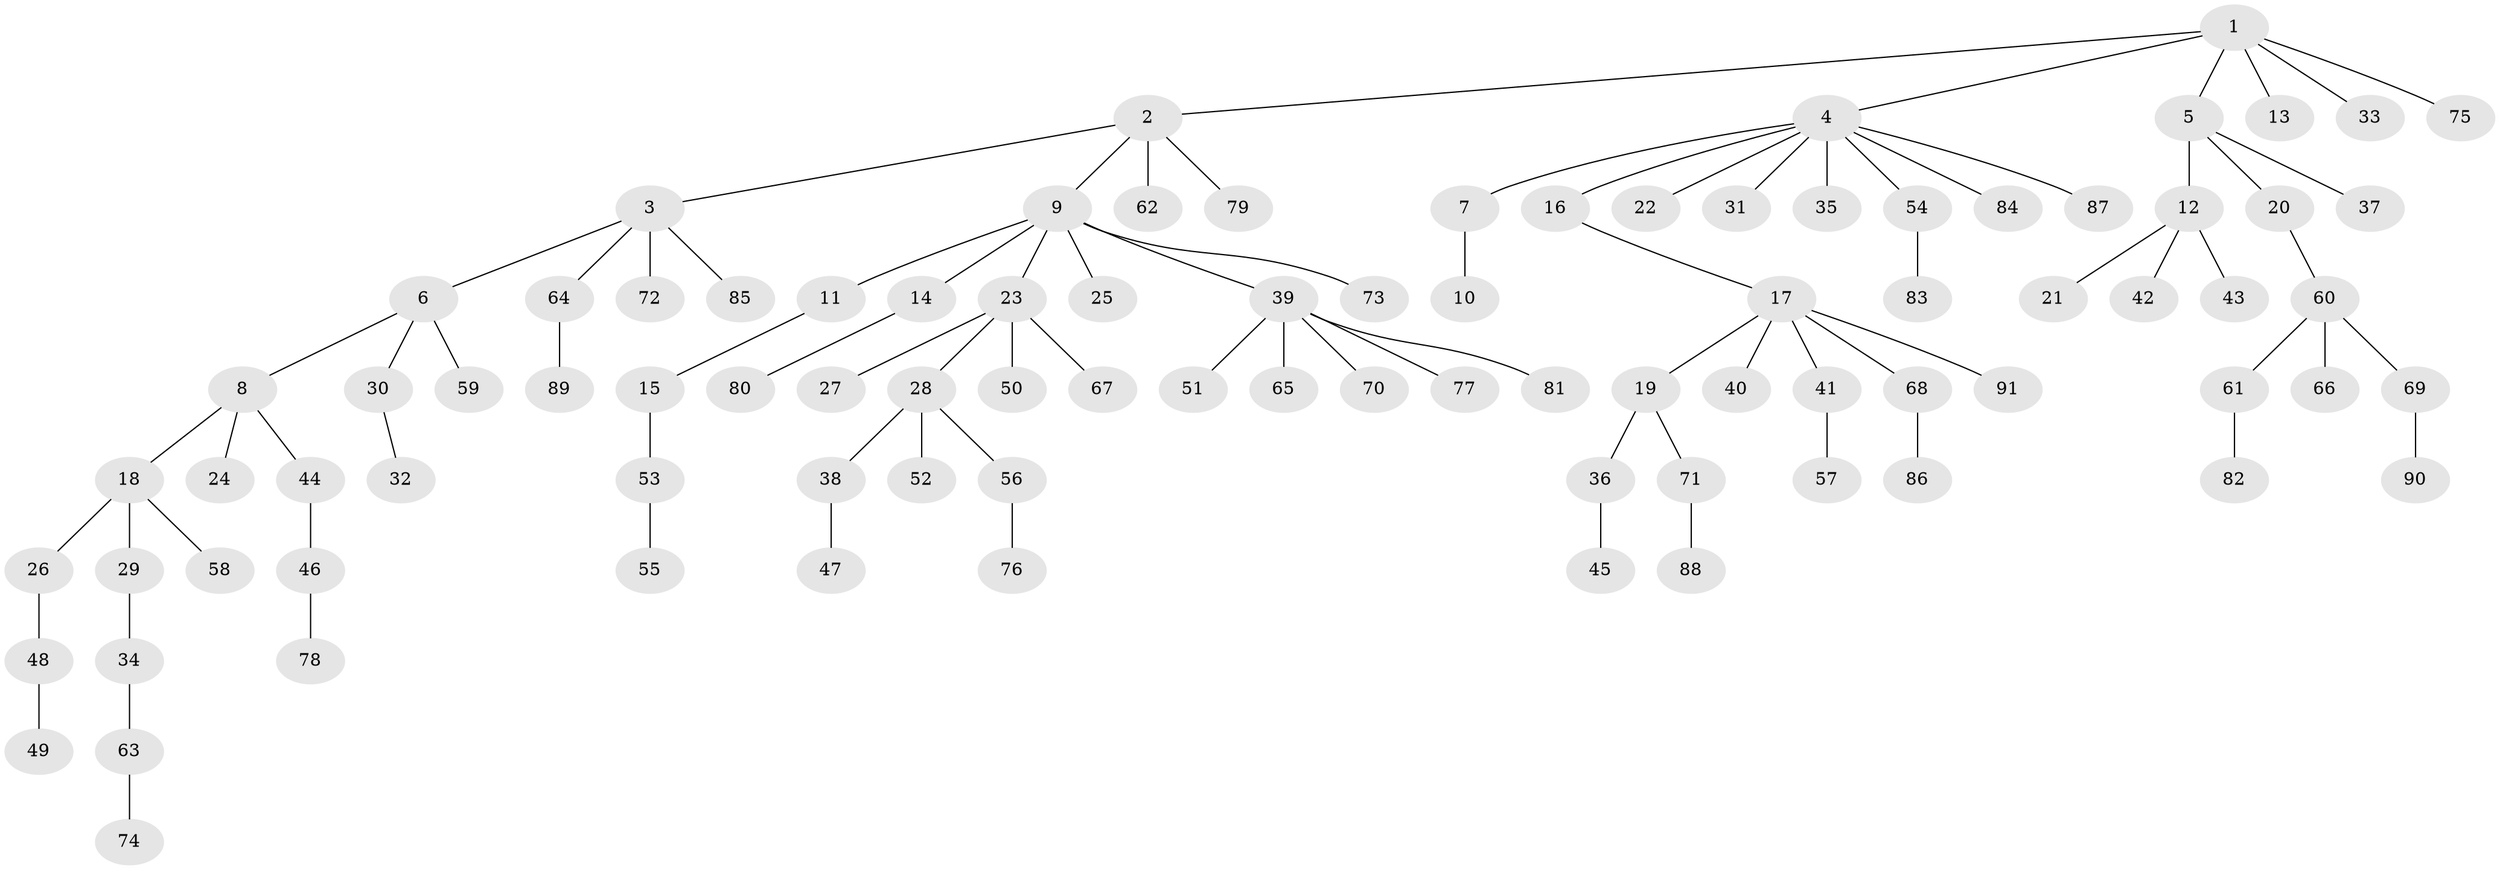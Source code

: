 // Generated by graph-tools (version 1.1) at 2025/02/03/09/25 03:02:29]
// undirected, 91 vertices, 90 edges
graph export_dot {
graph [start="1"]
  node [color=gray90,style=filled];
  1;
  2;
  3;
  4;
  5;
  6;
  7;
  8;
  9;
  10;
  11;
  12;
  13;
  14;
  15;
  16;
  17;
  18;
  19;
  20;
  21;
  22;
  23;
  24;
  25;
  26;
  27;
  28;
  29;
  30;
  31;
  32;
  33;
  34;
  35;
  36;
  37;
  38;
  39;
  40;
  41;
  42;
  43;
  44;
  45;
  46;
  47;
  48;
  49;
  50;
  51;
  52;
  53;
  54;
  55;
  56;
  57;
  58;
  59;
  60;
  61;
  62;
  63;
  64;
  65;
  66;
  67;
  68;
  69;
  70;
  71;
  72;
  73;
  74;
  75;
  76;
  77;
  78;
  79;
  80;
  81;
  82;
  83;
  84;
  85;
  86;
  87;
  88;
  89;
  90;
  91;
  1 -- 2;
  1 -- 4;
  1 -- 5;
  1 -- 13;
  1 -- 33;
  1 -- 75;
  2 -- 3;
  2 -- 9;
  2 -- 62;
  2 -- 79;
  3 -- 6;
  3 -- 64;
  3 -- 72;
  3 -- 85;
  4 -- 7;
  4 -- 16;
  4 -- 22;
  4 -- 31;
  4 -- 35;
  4 -- 54;
  4 -- 84;
  4 -- 87;
  5 -- 12;
  5 -- 20;
  5 -- 37;
  6 -- 8;
  6 -- 30;
  6 -- 59;
  7 -- 10;
  8 -- 18;
  8 -- 24;
  8 -- 44;
  9 -- 11;
  9 -- 14;
  9 -- 23;
  9 -- 25;
  9 -- 39;
  9 -- 73;
  11 -- 15;
  12 -- 21;
  12 -- 42;
  12 -- 43;
  14 -- 80;
  15 -- 53;
  16 -- 17;
  17 -- 19;
  17 -- 40;
  17 -- 41;
  17 -- 68;
  17 -- 91;
  18 -- 26;
  18 -- 29;
  18 -- 58;
  19 -- 36;
  19 -- 71;
  20 -- 60;
  23 -- 27;
  23 -- 28;
  23 -- 50;
  23 -- 67;
  26 -- 48;
  28 -- 38;
  28 -- 52;
  28 -- 56;
  29 -- 34;
  30 -- 32;
  34 -- 63;
  36 -- 45;
  38 -- 47;
  39 -- 51;
  39 -- 65;
  39 -- 70;
  39 -- 77;
  39 -- 81;
  41 -- 57;
  44 -- 46;
  46 -- 78;
  48 -- 49;
  53 -- 55;
  54 -- 83;
  56 -- 76;
  60 -- 61;
  60 -- 66;
  60 -- 69;
  61 -- 82;
  63 -- 74;
  64 -- 89;
  68 -- 86;
  69 -- 90;
  71 -- 88;
}
